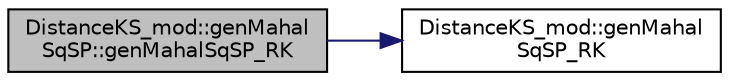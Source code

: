 digraph "DistanceKS_mod::genMahalSqSP::genMahalSqSP_RK"
{
 // LATEX_PDF_SIZE
  edge [fontname="Helvetica",fontsize="10",labelfontname="Helvetica",labelfontsize="10"];
  node [fontname="Helvetica",fontsize="10",shape=record];
  rankdir="LR";
  Node1 [label="DistanceKS_mod::genMahal\lSqSP::genMahalSqSP_RK",height=0.2,width=0.4,color="black", fillcolor="grey75", style="filled", fontcolor="black",tooltip="Return the square of Mahalanobis distance for a single point from a distribution of points with mean ..."];
  Node1 -> Node2 [color="midnightblue",fontsize="10",style="solid",fontname="Helvetica"];
  Node2 [label="DistanceKS_mod::genMahal\lSqSP_RK",height=0.2,width=0.4,color="black", fillcolor="white", style="filled",URL="$namespaceDistanceKS__mod.html#a437be4eb013859159b141bf38d82c5d4",tooltip="Return the square of Mahalanobis distance for a single point from a distribution of points with mean ..."];
}
